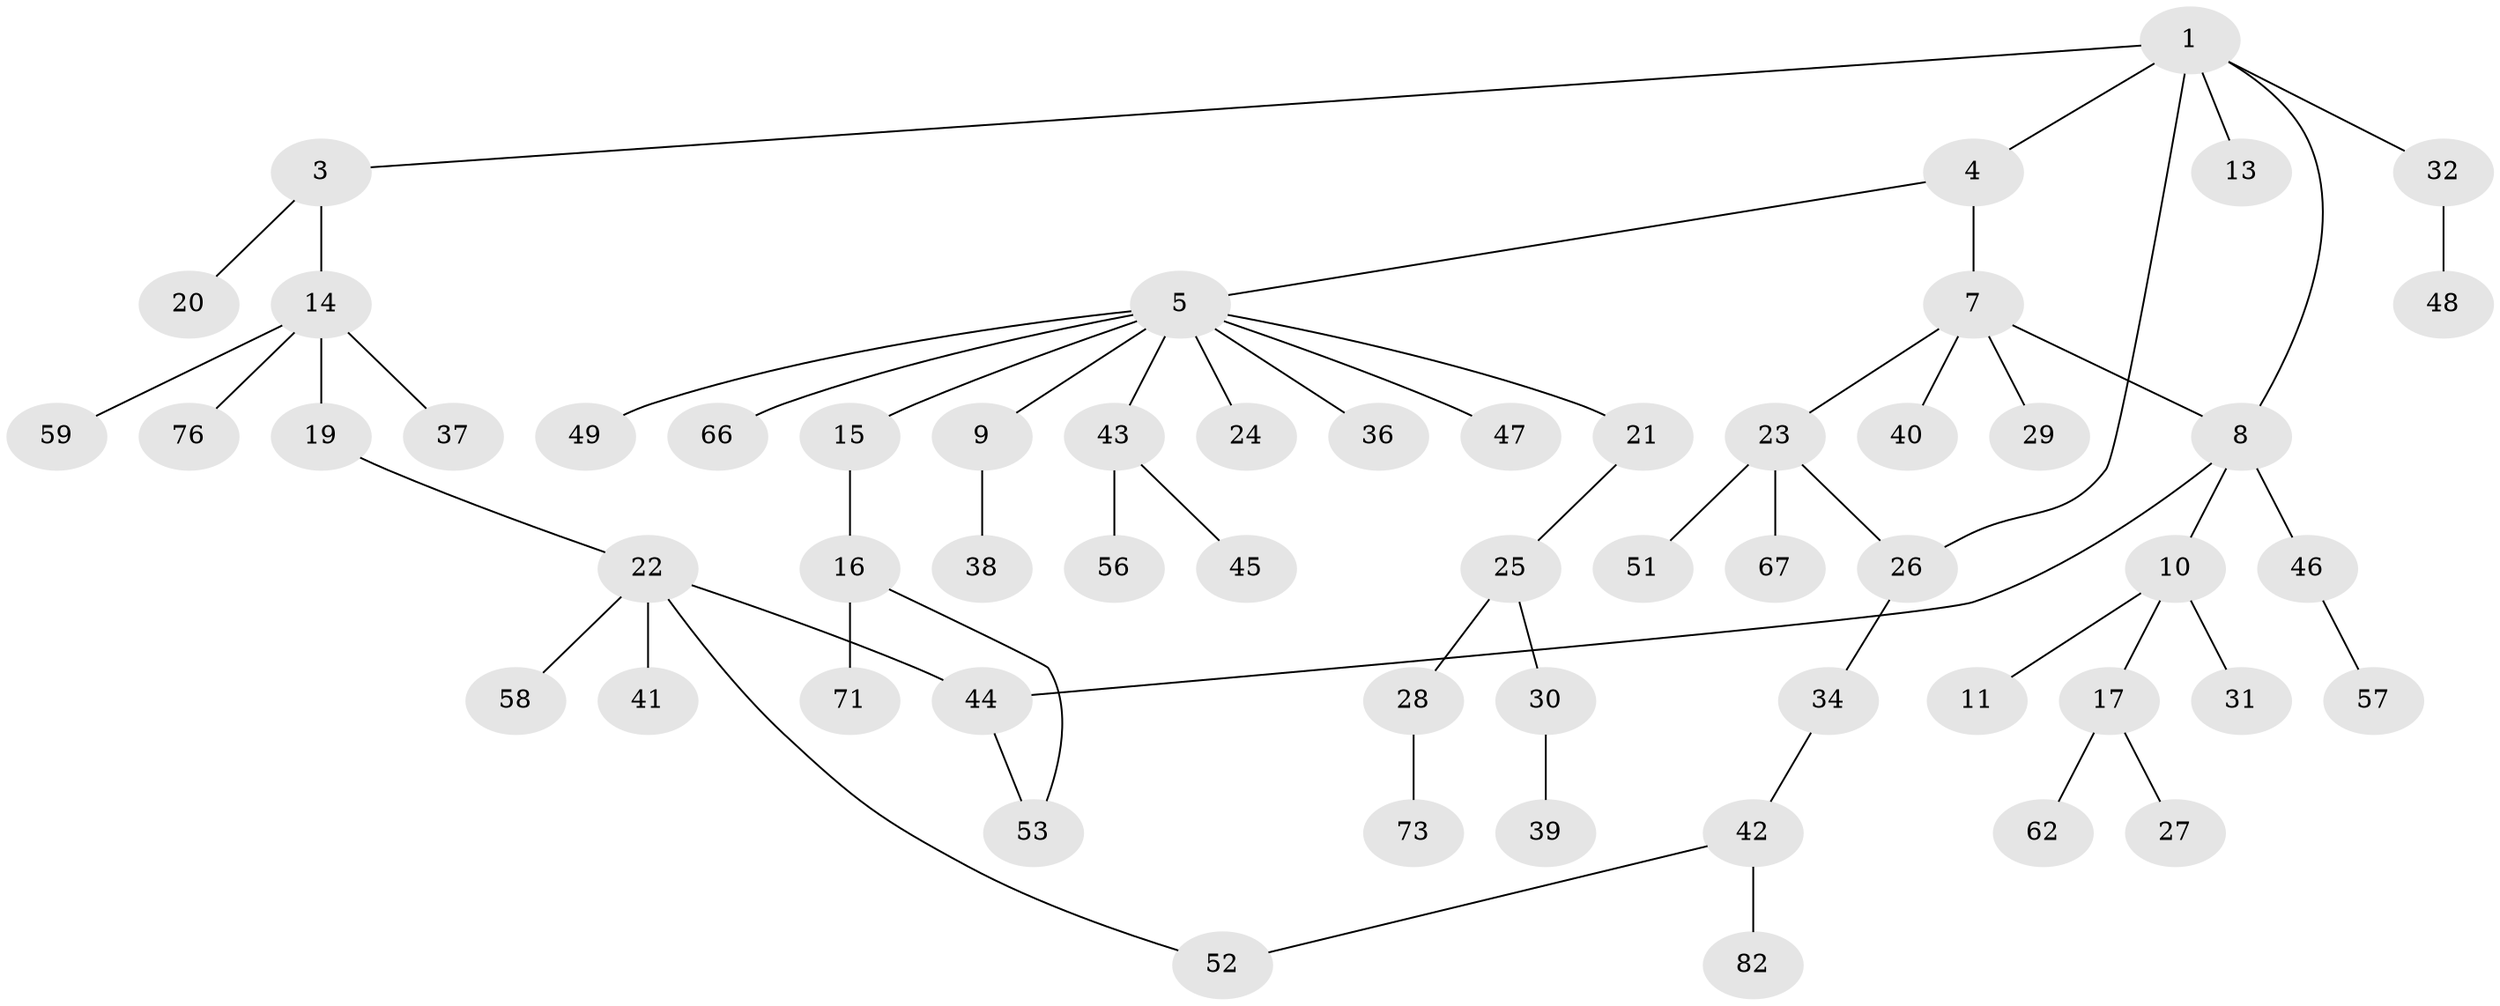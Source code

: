 // original degree distribution, {6: 0.012195121951219513, 2: 0.23170731707317074, 3: 0.1951219512195122, 5: 0.04878048780487805, 7: 0.012195121951219513, 4: 0.04878048780487805, 1: 0.45121951219512196}
// Generated by graph-tools (version 1.1) at 2025/16/03/04/25 18:16:57]
// undirected, 57 vertices, 61 edges
graph export_dot {
graph [start="1"]
  node [color=gray90,style=filled];
  1 [super="+2"];
  3;
  4;
  5 [super="+6"];
  7;
  8 [super="+54"];
  9;
  10 [super="+12"];
  11;
  13;
  14;
  15 [super="+55"];
  16 [super="+18+60"];
  17;
  19;
  20 [super="+63"];
  21;
  22 [super="+35"];
  23 [super="+33"];
  24;
  25 [super="+69"];
  26;
  27 [super="+61"];
  28;
  29;
  30;
  31;
  32;
  34 [super="+79"];
  36;
  37;
  38;
  39 [super="+68+75"];
  40;
  41;
  42;
  43;
  44;
  45;
  46;
  47;
  48 [super="+74"];
  49 [super="+50"];
  51;
  52 [super="+70"];
  53;
  56;
  57;
  58;
  59 [super="+64+72"];
  62;
  66;
  67 [super="+81"];
  71;
  73;
  76;
  82;
  1 -- 4;
  1 -- 13;
  1 -- 26;
  1 -- 32;
  1 -- 3;
  1 -- 8;
  3 -- 14;
  3 -- 20;
  4 -- 5;
  4 -- 7;
  5 -- 21;
  5 -- 24;
  5 -- 43;
  5 -- 49;
  5 -- 66;
  5 -- 36;
  5 -- 9;
  5 -- 15;
  5 -- 47;
  7 -- 8;
  7 -- 23;
  7 -- 29;
  7 -- 40;
  8 -- 10;
  8 -- 46;
  8 -- 44;
  9 -- 38;
  10 -- 11;
  10 -- 17;
  10 -- 31;
  14 -- 19;
  14 -- 37;
  14 -- 59;
  14 -- 76;
  15 -- 16;
  16 -- 53;
  16 -- 71;
  17 -- 27;
  17 -- 62;
  19 -- 22;
  21 -- 25;
  22 -- 44;
  22 -- 41;
  22 -- 58;
  22 -- 52;
  23 -- 51;
  23 -- 67;
  23 -- 26;
  25 -- 28;
  25 -- 30;
  26 -- 34;
  28 -- 73;
  30 -- 39;
  32 -- 48;
  34 -- 42;
  42 -- 82;
  42 -- 52;
  43 -- 45;
  43 -- 56;
  44 -- 53;
  46 -- 57;
}

